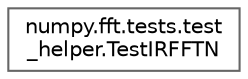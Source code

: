 digraph "Graphical Class Hierarchy"
{
 // LATEX_PDF_SIZE
  bgcolor="transparent";
  edge [fontname=Helvetica,fontsize=10,labelfontname=Helvetica,labelfontsize=10];
  node [fontname=Helvetica,fontsize=10,shape=box,height=0.2,width=0.4];
  rankdir="LR";
  Node0 [id="Node000000",label="numpy.fft.tests.test\l_helper.TestIRFFTN",height=0.2,width=0.4,color="grey40", fillcolor="white", style="filled",URL="$d4/dec/classnumpy_1_1fft_1_1tests_1_1test__helper_1_1TestIRFFTN.html",tooltip=" "];
}
